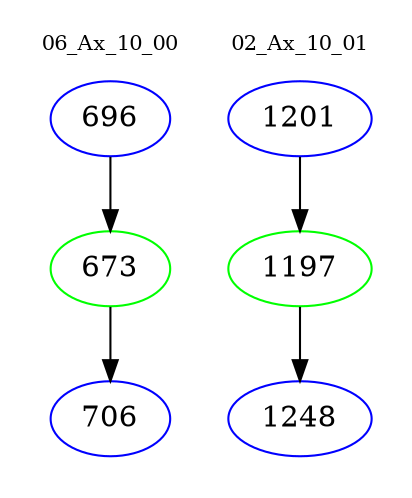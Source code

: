 digraph{
subgraph cluster_0 {
color = white
label = "06_Ax_10_00";
fontsize=10;
T0_696 [label="696", color="blue"]
T0_696 -> T0_673 [color="black"]
T0_673 [label="673", color="green"]
T0_673 -> T0_706 [color="black"]
T0_706 [label="706", color="blue"]
}
subgraph cluster_1 {
color = white
label = "02_Ax_10_01";
fontsize=10;
T1_1201 [label="1201", color="blue"]
T1_1201 -> T1_1197 [color="black"]
T1_1197 [label="1197", color="green"]
T1_1197 -> T1_1248 [color="black"]
T1_1248 [label="1248", color="blue"]
}
}
